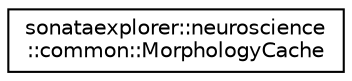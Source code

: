 digraph "Graphical Class Hierarchy"
{
 // LATEX_PDF_SIZE
  edge [fontname="Helvetica",fontsize="10",labelfontname="Helvetica",labelfontsize="10"];
  node [fontname="Helvetica",fontsize="10",shape=record];
  rankdir="LR";
  Node0 [label="sonataexplorer::neuroscience\l::common::MorphologyCache",height=0.2,width=0.4,color="black", fillcolor="white", style="filled",URL="$da/d46/classsonataexplorer_1_1neuroscience_1_1common_1_1MorphologyCache.html",tooltip="MorphologyCache is a singleton class that caches morphologies in memory when enabled."];
}
